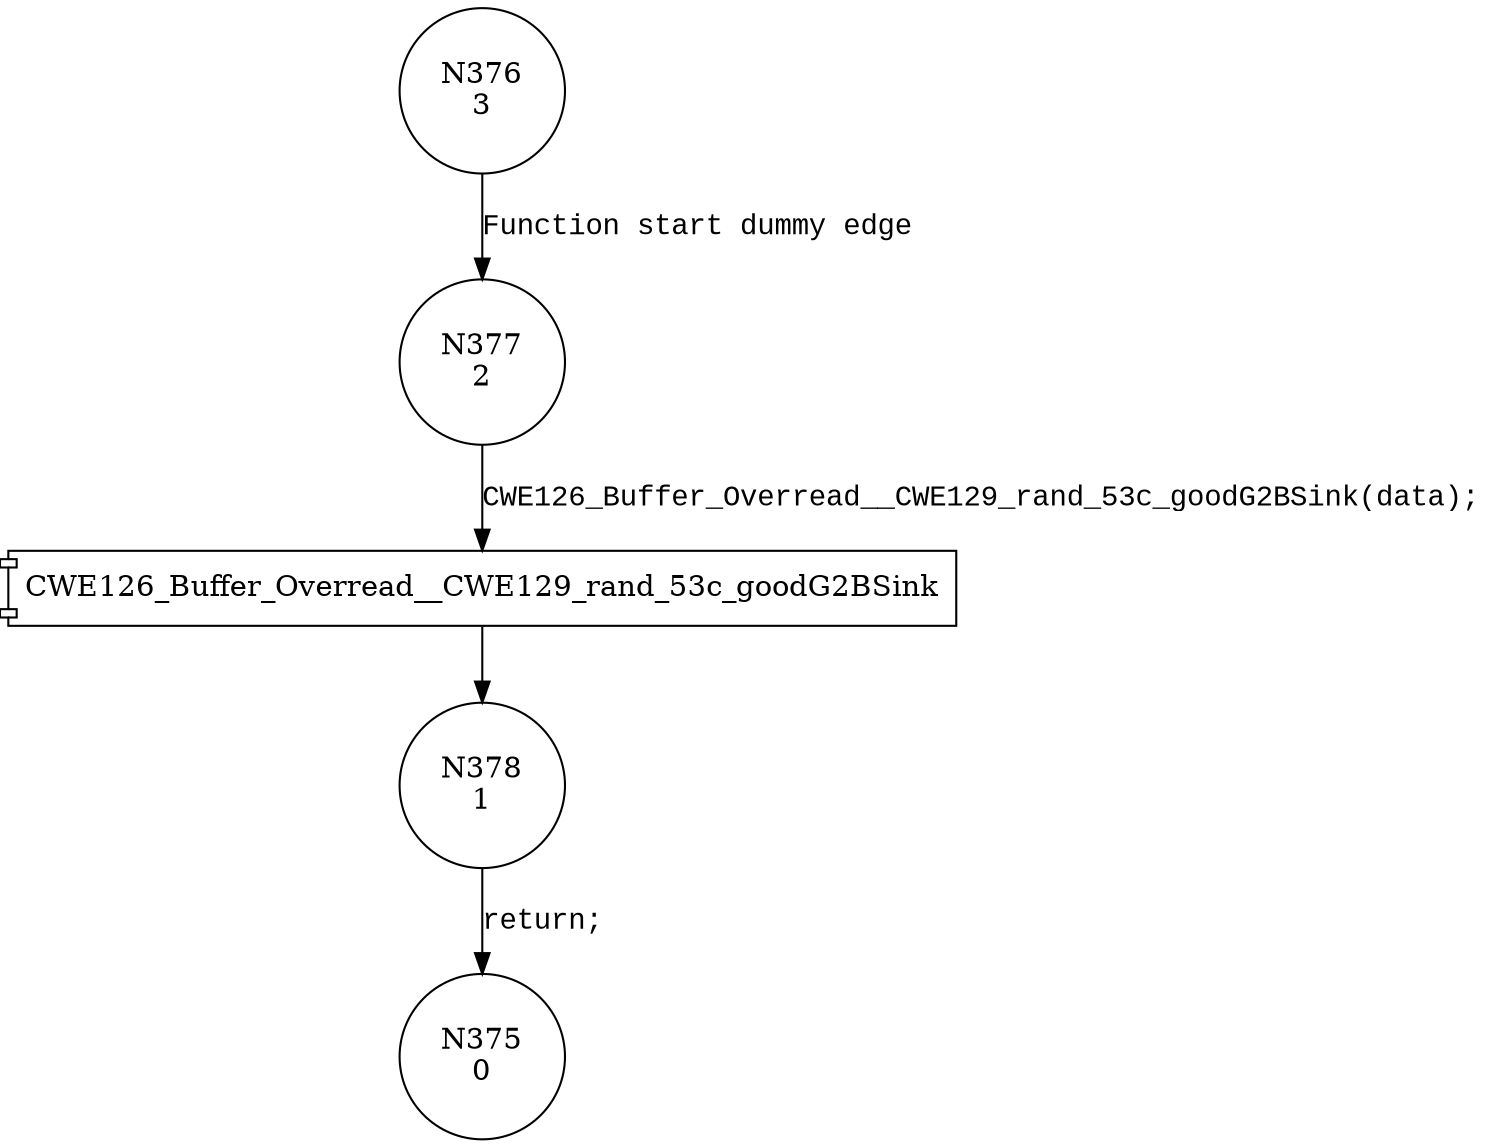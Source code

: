 digraph CWE126_Buffer_Overread__CWE129_rand_53b_goodG2BSink {
376 [shape="circle" label="N376\n3"]
377 [shape="circle" label="N377\n2"]
378 [shape="circle" label="N378\n1"]
375 [shape="circle" label="N375\n0"]
376 -> 377 [label="Function start dummy edge" fontname="Courier New"]
100007 [shape="component" label="CWE126_Buffer_Overread__CWE129_rand_53c_goodG2BSink"]
377 -> 100007 [label="CWE126_Buffer_Overread__CWE129_rand_53c_goodG2BSink(data);" fontname="Courier New"]
100007 -> 378 [label="" fontname="Courier New"]
378 -> 375 [label="return;" fontname="Courier New"]
}